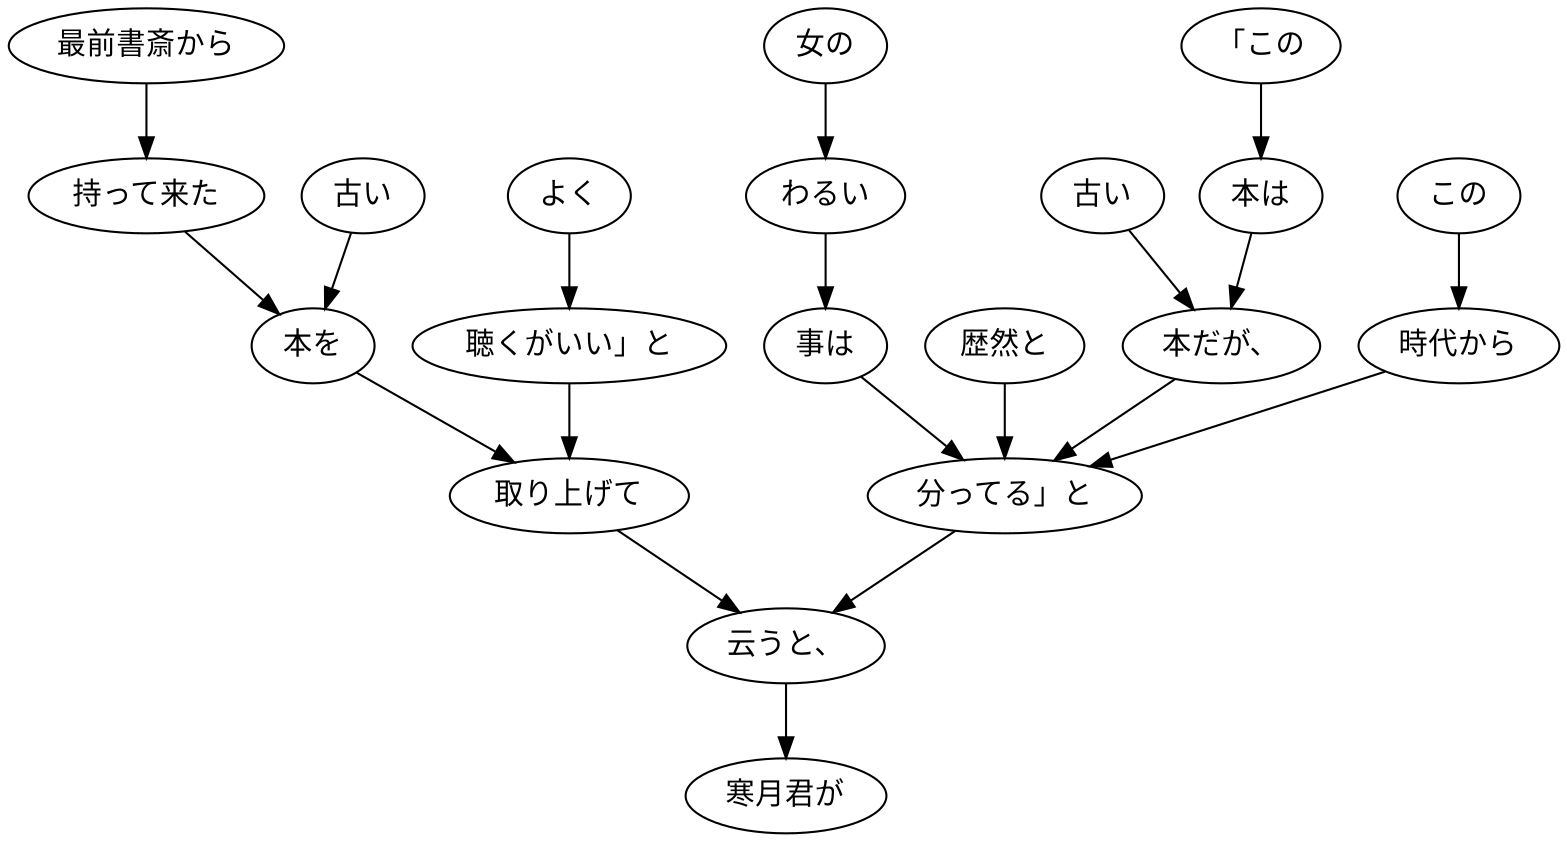 digraph graph8866 {
	node0 [label="よく"];
	node1 [label="聴くがいい」と"];
	node2 [label="最前書斎から"];
	node3 [label="持って来た"];
	node4 [label="古い"];
	node5 [label="本を"];
	node6 [label="取り上げて"];
	node7 [label="「この"];
	node8 [label="本は"];
	node9 [label="古い"];
	node10 [label="本だが、"];
	node11 [label="この"];
	node12 [label="時代から"];
	node13 [label="女の"];
	node14 [label="わるい"];
	node15 [label="事は"];
	node16 [label="歴然と"];
	node17 [label="分ってる」と"];
	node18 [label="云うと、"];
	node19 [label="寒月君が"];
	node0 -> node1;
	node1 -> node6;
	node2 -> node3;
	node3 -> node5;
	node4 -> node5;
	node5 -> node6;
	node6 -> node18;
	node7 -> node8;
	node8 -> node10;
	node9 -> node10;
	node10 -> node17;
	node11 -> node12;
	node12 -> node17;
	node13 -> node14;
	node14 -> node15;
	node15 -> node17;
	node16 -> node17;
	node17 -> node18;
	node18 -> node19;
}
